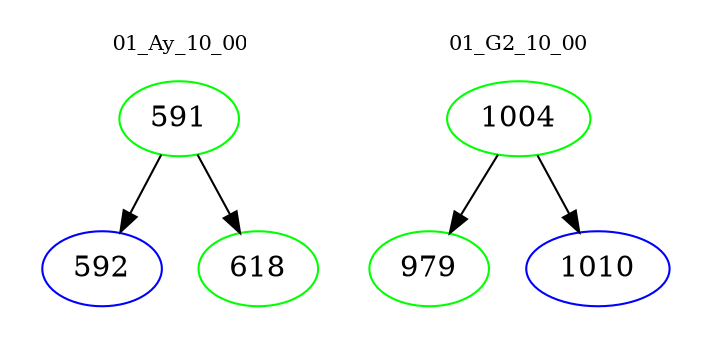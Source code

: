 digraph{
subgraph cluster_0 {
color = white
label = "01_Ay_10_00";
fontsize=10;
T0_591 [label="591", color="green"]
T0_591 -> T0_592 [color="black"]
T0_592 [label="592", color="blue"]
T0_591 -> T0_618 [color="black"]
T0_618 [label="618", color="green"]
}
subgraph cluster_1 {
color = white
label = "01_G2_10_00";
fontsize=10;
T1_1004 [label="1004", color="green"]
T1_1004 -> T1_979 [color="black"]
T1_979 [label="979", color="green"]
T1_1004 -> T1_1010 [color="black"]
T1_1010 [label="1010", color="blue"]
}
}
